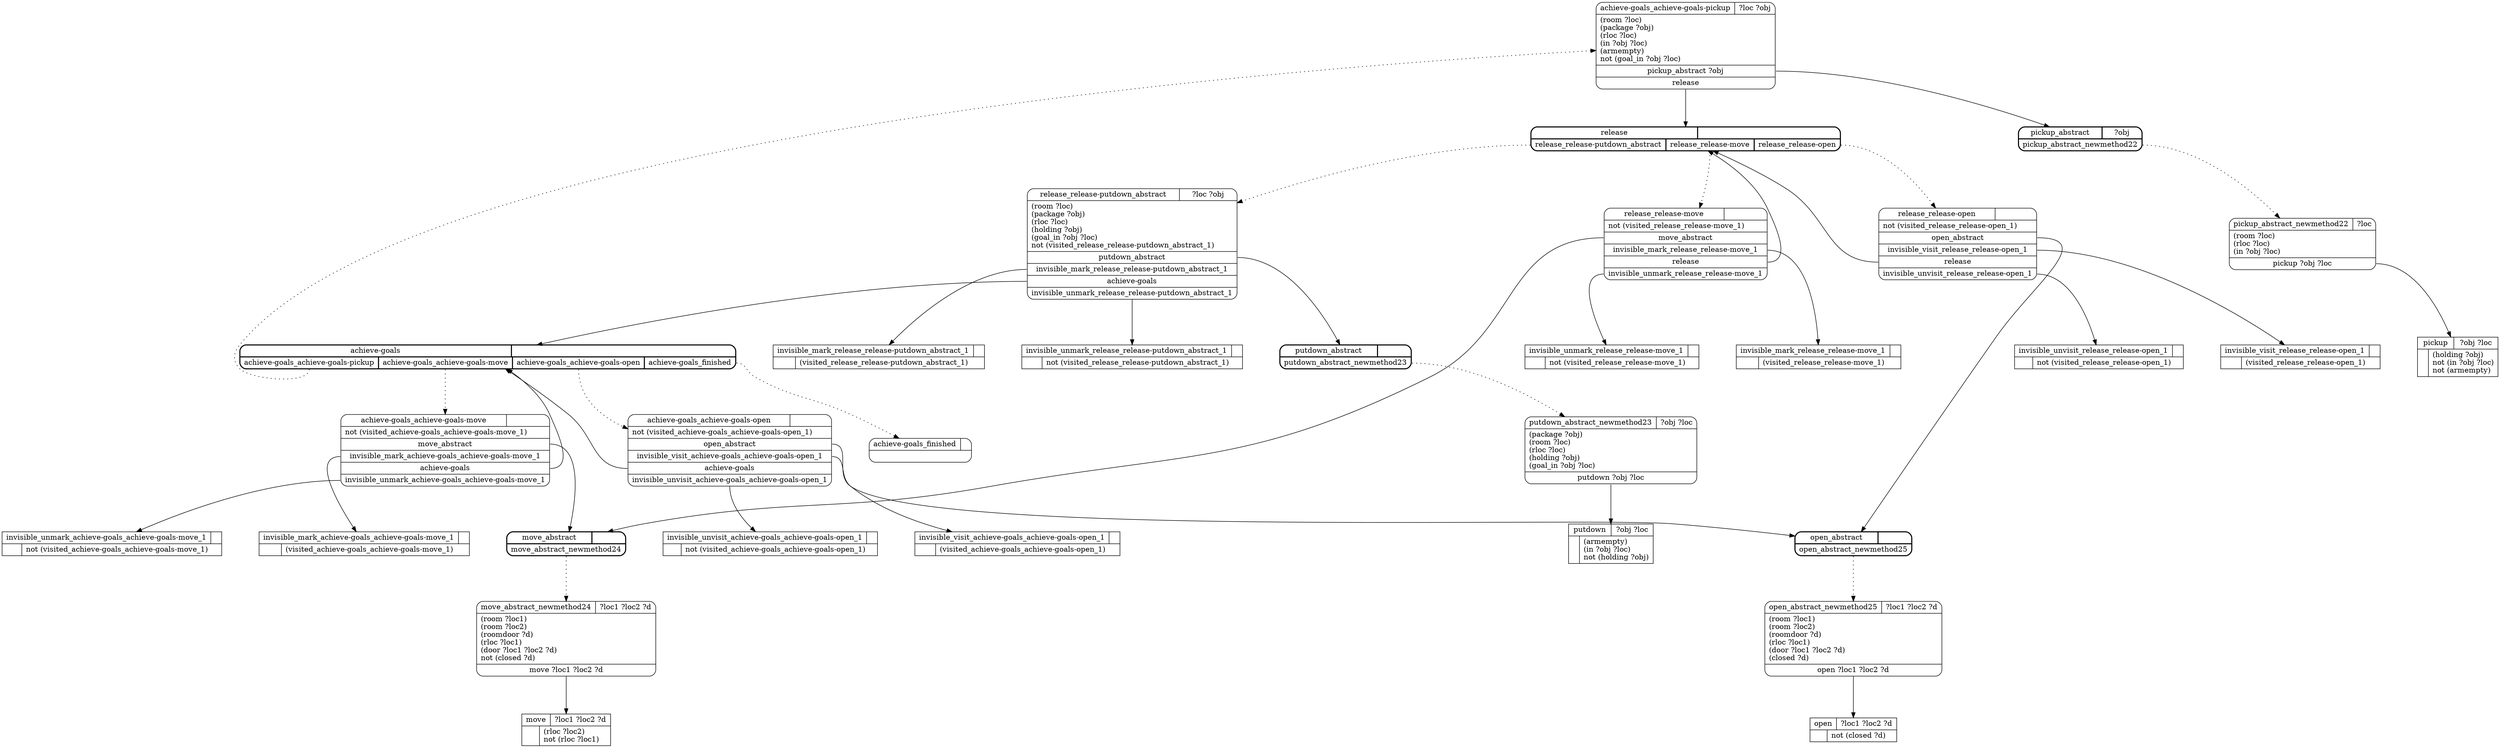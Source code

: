 // Generated by Hype
digraph "robot" {
  nodesep=1
  ranksep=1
  // Operators
  node [shape=record]
  "pickup" [
    label="{{\N|?obj ?loc}|{|(holding ?obj)\lnot (in ?obj ?loc)\lnot (armempty)\l}}"
  ]
  "putdown" [
    label="{{\N|?obj ?loc}|{|(armempty)\l(in ?obj ?loc)\lnot (holding ?obj)\l}}"
  ]
  "move" [
    label="{{\N|?loc1 ?loc2 ?d}|{|(rloc ?loc2)\lnot (rloc ?loc1)\l}}"
  ]
  "open" [
    label="{{\N|?loc1 ?loc2 ?d}|{|not (closed ?d)\l}}"
  ]
  "invisible_mark_release_release-putdown_abstract_1" [
    label="{{\N|}|{|(visited_release_release-putdown_abstract_1)\l}}"
  ]
  "invisible_unmark_release_release-putdown_abstract_1" [
    label="{{\N|}|{|not (visited_release_release-putdown_abstract_1)\l}}"
  ]
  "invisible_mark_release_release-move_1" [
    label="{{\N|}|{|(visited_release_release-move_1)\l}}"
  ]
  "invisible_unmark_release_release-move_1" [
    label="{{\N|}|{|not (visited_release_release-move_1)\l}}"
  ]
  "invisible_visit_release_release-open_1" [
    label="{{\N|}|{|(visited_release_release-open_1)\l}}"
  ]
  "invisible_unvisit_release_release-open_1" [
    label="{{\N|}|{|not (visited_release_release-open_1)\l}}"
  ]
  "invisible_mark_achieve-goals_achieve-goals-move_1" [
    label="{{\N|}|{|(visited_achieve-goals_achieve-goals-move_1)\l}}"
  ]
  "invisible_unmark_achieve-goals_achieve-goals-move_1" [
    label="{{\N|}|{|not (visited_achieve-goals_achieve-goals-move_1)\l}}"
  ]
  "invisible_visit_achieve-goals_achieve-goals-open_1" [
    label="{{\N|}|{|(visited_achieve-goals_achieve-goals-open_1)\l}}"
  ]
  "invisible_unvisit_achieve-goals_achieve-goals-open_1" [
    label="{{\N|}|{|not (visited_achieve-goals_achieve-goals-open_1)\l}}"
  ]
  // Methods
  node [shape=Mrecord]
  "achieve-goals" [
    style=bold
    label="{{\N|}|{<0>achieve-goals_achieve-goals-pickup|<1>achieve-goals_achieve-goals-move|<2>achieve-goals_achieve-goals-open|<3>achieve-goals_finished}}"
  ]
  "achieve-goals_achieve-goals-pickup" [
    label="{{\N|?loc ?obj}|(room ?loc)\l(package ?obj)\l(rloc ?loc)\l(in ?obj ?loc)\l(armempty)\lnot (goal_in ?obj ?loc)\l|<0>pickup_abstract ?obj|<1>release}"
  ]
  "achieve-goals":0 -> "achieve-goals_achieve-goals-pickup" [style=dotted]
  "achieve-goals_achieve-goals-pickup":0 -> "pickup_abstract"
  "achieve-goals_achieve-goals-pickup":1 -> "release"
  "achieve-goals_achieve-goals-move" [
    label="{{\N|}|not (visited_achieve-goals_achieve-goals-move_1)\l|<0>move_abstract|<1>invisible_mark_achieve-goals_achieve-goals-move_1|<2>achieve-goals|<3>invisible_unmark_achieve-goals_achieve-goals-move_1}"
  ]
  "achieve-goals":1 -> "achieve-goals_achieve-goals-move" [style=dotted]
  "achieve-goals_achieve-goals-move":0 -> "move_abstract"
  "achieve-goals_achieve-goals-move":1 -> "invisible_mark_achieve-goals_achieve-goals-move_1"
  "achieve-goals_achieve-goals-move":2 -> "achieve-goals"
  "achieve-goals_achieve-goals-move":3 -> "invisible_unmark_achieve-goals_achieve-goals-move_1"
  "achieve-goals_achieve-goals-open" [
    label="{{\N|}|not (visited_achieve-goals_achieve-goals-open_1)\l|<0>open_abstract|<1>invisible_visit_achieve-goals_achieve-goals-open_1|<2>achieve-goals|<3>invisible_unvisit_achieve-goals_achieve-goals-open_1}"
  ]
  "achieve-goals":2 -> "achieve-goals_achieve-goals-open" [style=dotted]
  "achieve-goals_achieve-goals-open":0 -> "open_abstract"
  "achieve-goals_achieve-goals-open":1 -> "invisible_visit_achieve-goals_achieve-goals-open_1"
  "achieve-goals_achieve-goals-open":2 -> "achieve-goals"
  "achieve-goals_achieve-goals-open":3 -> "invisible_unvisit_achieve-goals_achieve-goals-open_1"
  "achieve-goals_finished" [
    label="{{\N|}|}"
  ]
  "achieve-goals":3 -> "achieve-goals_finished" [style=dotted]
  "release" [
    style=bold
    label="{{\N|}|{<0>release_release-putdown_abstract|<1>release_release-move|<2>release_release-open}}"
  ]
  "release_release-putdown_abstract" [
    label="{{\N|?loc ?obj}|(room ?loc)\l(package ?obj)\l(rloc ?loc)\l(holding ?obj)\l(goal_in ?obj ?loc)\lnot (visited_release_release-putdown_abstract_1)\l|<0>putdown_abstract|<1>invisible_mark_release_release-putdown_abstract_1|<2>achieve-goals|<3>invisible_unmark_release_release-putdown_abstract_1}"
  ]
  "release":0 -> "release_release-putdown_abstract" [style=dotted]
  "release_release-putdown_abstract":0 -> "putdown_abstract"
  "release_release-putdown_abstract":1 -> "invisible_mark_release_release-putdown_abstract_1"
  "release_release-putdown_abstract":2 -> "achieve-goals"
  "release_release-putdown_abstract":3 -> "invisible_unmark_release_release-putdown_abstract_1"
  "release_release-move" [
    label="{{\N|}|not (visited_release_release-move_1)\l|<0>move_abstract|<1>invisible_mark_release_release-move_1|<2>release|<3>invisible_unmark_release_release-move_1}"
  ]
  "release":1 -> "release_release-move" [style=dotted]
  "release_release-move":0 -> "move_abstract"
  "release_release-move":1 -> "invisible_mark_release_release-move_1"
  "release_release-move":2 -> "release"
  "release_release-move":3 -> "invisible_unmark_release_release-move_1"
  "release_release-open" [
    label="{{\N|}|not (visited_release_release-open_1)\l|<0>open_abstract|<1>invisible_visit_release_release-open_1|<2>release|<3>invisible_unvisit_release_release-open_1}"
  ]
  "release":2 -> "release_release-open" [style=dotted]
  "release_release-open":0 -> "open_abstract"
  "release_release-open":1 -> "invisible_visit_release_release-open_1"
  "release_release-open":2 -> "release"
  "release_release-open":3 -> "invisible_unvisit_release_release-open_1"
  "pickup_abstract" [
    style=bold
    label="{{\N|?obj}|{<0>pickup_abstract_newmethod22}}"
  ]
  "pickup_abstract_newmethod22" [
    label="{{\N|?loc}|(room ?loc)\l(rloc ?loc)\l(in ?obj ?loc)\l|<0>pickup ?obj ?loc}"
  ]
  "pickup_abstract":0 -> "pickup_abstract_newmethod22" [style=dotted]
  "pickup_abstract_newmethod22":0 -> "pickup"
  "putdown_abstract" [
    style=bold
    label="{{\N|}|{<0>putdown_abstract_newmethod23}}"
  ]
  "putdown_abstract_newmethod23" [
    label="{{\N|?obj ?loc}|(package ?obj)\l(room ?loc)\l(rloc ?loc)\l(holding ?obj)\l(goal_in ?obj ?loc)\l|<0>putdown ?obj ?loc}"
  ]
  "putdown_abstract":0 -> "putdown_abstract_newmethod23" [style=dotted]
  "putdown_abstract_newmethod23":0 -> "putdown"
  "move_abstract" [
    style=bold
    label="{{\N|}|{<0>move_abstract_newmethod24}}"
  ]
  "move_abstract_newmethod24" [
    label="{{\N|?loc1 ?loc2 ?d}|(room ?loc1)\l(room ?loc2)\l(roomdoor ?d)\l(rloc ?loc1)\l(door ?loc1 ?loc2 ?d)\lnot (closed ?d)\l|<0>move ?loc1 ?loc2 ?d}"
  ]
  "move_abstract":0 -> "move_abstract_newmethod24" [style=dotted]
  "move_abstract_newmethod24":0 -> "move"
  "open_abstract" [
    style=bold
    label="{{\N|}|{<0>open_abstract_newmethod25}}"
  ]
  "open_abstract_newmethod25" [
    label="{{\N|?loc1 ?loc2 ?d}|(room ?loc1)\l(room ?loc2)\l(roomdoor ?d)\l(rloc ?loc1)\l(door ?loc1 ?loc2 ?d)\l(closed ?d)\l|<0>open ?loc1 ?loc2 ?d}"
  ]
  "open_abstract":0 -> "open_abstract_newmethod25" [style=dotted]
  "open_abstract_newmethod25":0 -> "open"
}